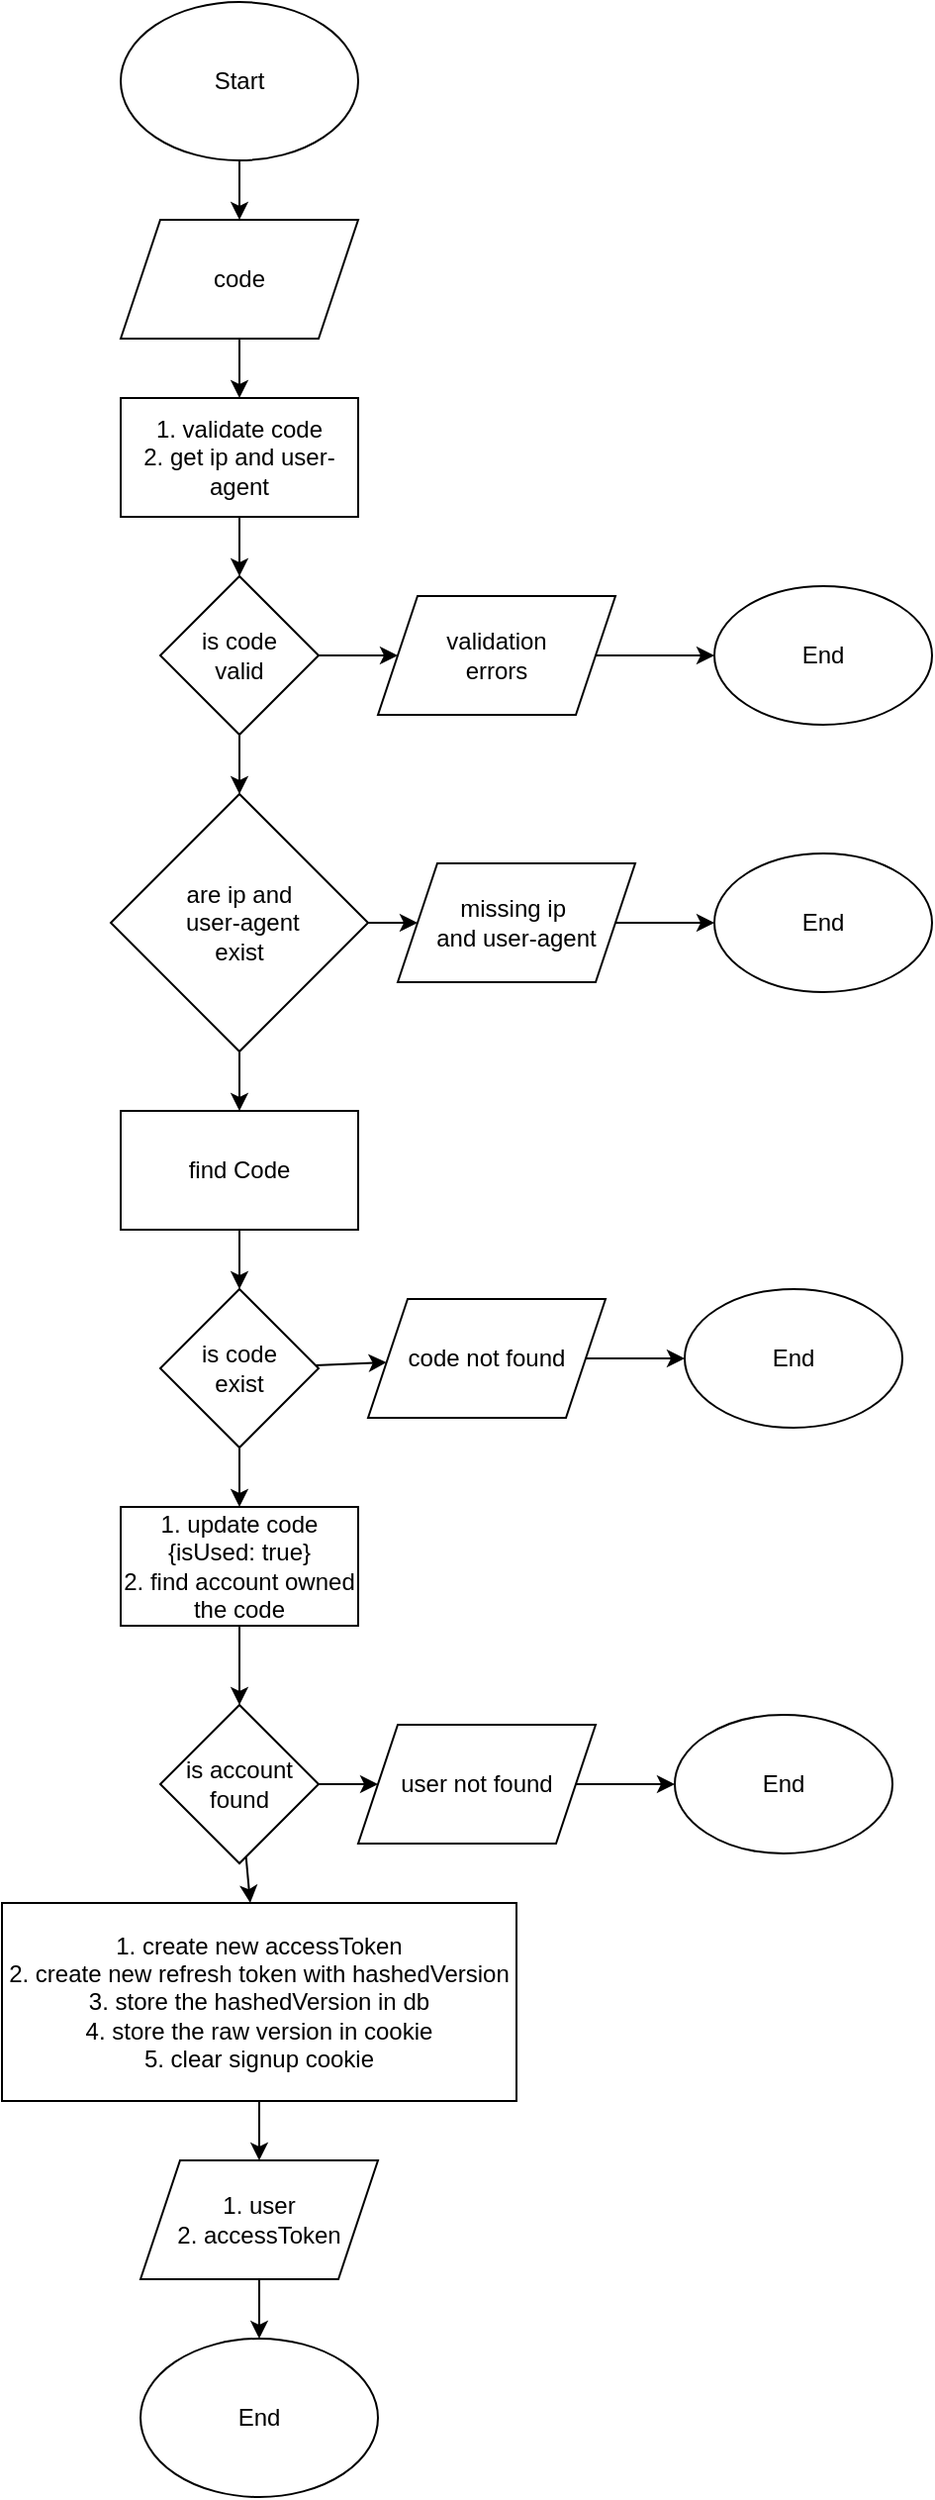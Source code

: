<mxfile>
    <diagram id="HHoTy9btq7j-oFyY_KDz" name="Page-1">
        <mxGraphModel dx="481" dy="801" grid="1" gridSize="10" guides="1" tooltips="1" connect="1" arrows="1" fold="0" page="1" pageScale="1" pageWidth="850" pageHeight="1100" math="0" shadow="0" adaptiveColors="auto">
            <root>
                <mxCell id="0"/>
                <mxCell id="1" parent="0"/>
                <mxCell id="58" value="" style="edgeStyle=none;html=1;" parent="1" source="48" target="49" edge="1">
                    <mxGeometry relative="1" as="geometry"/>
                </mxCell>
                <mxCell id="48" value="Start" style="ellipse;whiteSpace=wrap;html=1;" parent="1" vertex="1">
                    <mxGeometry x="100" width="120" height="80" as="geometry"/>
                </mxCell>
                <mxCell id="60" value="" style="edgeStyle=none;html=1;" parent="1" source="49" target="59" edge="1">
                    <mxGeometry relative="1" as="geometry"/>
                </mxCell>
                <mxCell id="49" value="code" style="shape=parallelogram;perimeter=parallelogramPerimeter;whiteSpace=wrap;html=1;fixedSize=1;" parent="1" vertex="1">
                    <mxGeometry x="100" y="110" width="120" height="60" as="geometry"/>
                </mxCell>
                <mxCell id="54" value="" style="edgeStyle=none;html=1;" parent="1" source="50" target="51" edge="1">
                    <mxGeometry relative="1" as="geometry"/>
                </mxCell>
                <mxCell id="67" value="" style="edgeStyle=none;html=1;" parent="1" source="50" target="63" edge="1">
                    <mxGeometry relative="1" as="geometry"/>
                </mxCell>
                <mxCell id="50" value="is code&lt;div&gt;valid&lt;/div&gt;" style="rhombus;whiteSpace=wrap;html=1;" parent="1" vertex="1">
                    <mxGeometry x="120" y="290" width="80" height="80" as="geometry"/>
                </mxCell>
                <mxCell id="53" value="" style="edgeStyle=none;html=1;" parent="1" source="51" target="52" edge="1">
                    <mxGeometry relative="1" as="geometry"/>
                </mxCell>
                <mxCell id="51" value="validation&lt;div&gt;errors&lt;/div&gt;" style="shape=parallelogram;perimeter=parallelogramPerimeter;whiteSpace=wrap;html=1;fixedSize=1;" parent="1" vertex="1">
                    <mxGeometry x="230" y="300" width="120" height="60" as="geometry"/>
                </mxCell>
                <mxCell id="52" value="End" style="ellipse;whiteSpace=wrap;html=1;" parent="1" vertex="1">
                    <mxGeometry x="400" y="295" width="110" height="70" as="geometry"/>
                </mxCell>
                <mxCell id="61" value="" style="edgeStyle=none;html=1;" parent="1" source="59" target="50" edge="1">
                    <mxGeometry relative="1" as="geometry"/>
                </mxCell>
                <mxCell id="59" value="1. validate code&lt;div&gt;2. get ip and user-agent&lt;/div&gt;" style="rounded=0;whiteSpace=wrap;html=1;" parent="1" vertex="1">
                    <mxGeometry x="100" y="200" width="120" height="60" as="geometry"/>
                </mxCell>
                <mxCell id="62" value="" style="edgeStyle=none;html=1;" parent="1" source="63" target="65" edge="1">
                    <mxGeometry relative="1" as="geometry"/>
                </mxCell>
                <mxCell id="69" value="" style="edgeStyle=none;html=1;" parent="1" source="63" target="68" edge="1">
                    <mxGeometry relative="1" as="geometry"/>
                </mxCell>
                <mxCell id="63" value="are ip and&lt;div&gt;&amp;nbsp;user-agent&lt;div&gt;exist&lt;/div&gt;&lt;/div&gt;" style="rhombus;whiteSpace=wrap;html=1;" parent="1" vertex="1">
                    <mxGeometry x="95" y="400" width="130" height="130" as="geometry"/>
                </mxCell>
                <mxCell id="64" value="" style="edgeStyle=none;html=1;" parent="1" source="65" target="66" edge="1">
                    <mxGeometry relative="1" as="geometry"/>
                </mxCell>
                <mxCell id="65" value="missing ip&amp;nbsp;&lt;div&gt;and user-agent&lt;/div&gt;" style="shape=parallelogram;perimeter=parallelogramPerimeter;whiteSpace=wrap;html=1;fixedSize=1;" parent="1" vertex="1">
                    <mxGeometry x="240" y="435" width="120" height="60" as="geometry"/>
                </mxCell>
                <mxCell id="66" value="End" style="ellipse;whiteSpace=wrap;html=1;" parent="1" vertex="1">
                    <mxGeometry x="400" y="430" width="110" height="70" as="geometry"/>
                </mxCell>
                <mxCell id="76" value="" style="edgeStyle=none;html=1;" parent="1" source="68" target="70" edge="1">
                    <mxGeometry relative="1" as="geometry"/>
                </mxCell>
                <mxCell id="68" value="find Code" style="rounded=0;whiteSpace=wrap;html=1;" parent="1" vertex="1">
                    <mxGeometry x="100" y="560" width="120" height="60" as="geometry"/>
                </mxCell>
                <mxCell id="75" value="" style="edgeStyle=none;html=1;" parent="1" source="70" target="73" edge="1">
                    <mxGeometry relative="1" as="geometry"/>
                </mxCell>
                <mxCell id="84" value="" style="edgeStyle=none;html=1;" parent="1" source="70" target="77" edge="1">
                    <mxGeometry relative="1" as="geometry"/>
                </mxCell>
                <mxCell id="70" value="is code&lt;div&gt;exist&lt;/div&gt;" style="rhombus;whiteSpace=wrap;html=1;" parent="1" vertex="1">
                    <mxGeometry x="120" y="650" width="80" height="80" as="geometry"/>
                </mxCell>
                <mxCell id="72" value="" style="edgeStyle=none;html=1;" parent="1" source="73" target="74" edge="1">
                    <mxGeometry relative="1" as="geometry"/>
                </mxCell>
                <mxCell id="73" value="code not found" style="shape=parallelogram;perimeter=parallelogramPerimeter;whiteSpace=wrap;html=1;fixedSize=1;" parent="1" vertex="1">
                    <mxGeometry x="225" y="655" width="120" height="60" as="geometry"/>
                </mxCell>
                <mxCell id="74" value="End" style="ellipse;whiteSpace=wrap;html=1;" parent="1" vertex="1">
                    <mxGeometry x="385" y="650" width="110" height="70" as="geometry"/>
                </mxCell>
                <mxCell id="83" value="" style="edgeStyle=none;html=1;" parent="1" source="77" target="78" edge="1">
                    <mxGeometry relative="1" as="geometry"/>
                </mxCell>
                <mxCell id="77" value="1. update code&lt;div&gt;{isUsed: true}&lt;/div&gt;&lt;div&gt;2. find account owned the code&lt;/div&gt;" style="rounded=0;whiteSpace=wrap;html=1;" parent="1" vertex="1">
                    <mxGeometry x="100" y="760" width="120" height="60" as="geometry"/>
                </mxCell>
                <mxCell id="82" value="" style="edgeStyle=none;html=1;" parent="1" source="78" target="80" edge="1">
                    <mxGeometry relative="1" as="geometry"/>
                </mxCell>
                <mxCell id="89" value="" style="edgeStyle=none;html=1;" parent="1" source="78" target="86" edge="1">
                    <mxGeometry relative="1" as="geometry"/>
                </mxCell>
                <mxCell id="78" value="is account&lt;div&gt;found&lt;/div&gt;" style="rhombus;whiteSpace=wrap;html=1;" parent="1" vertex="1">
                    <mxGeometry x="120" y="860" width="80" height="80" as="geometry"/>
                </mxCell>
                <mxCell id="79" value="" style="edgeStyle=none;html=1;" parent="1" source="80" target="81" edge="1">
                    <mxGeometry relative="1" as="geometry"/>
                </mxCell>
                <mxCell id="80" value="user not found" style="shape=parallelogram;perimeter=parallelogramPerimeter;whiteSpace=wrap;html=1;fixedSize=1;" parent="1" vertex="1">
                    <mxGeometry x="220" y="870" width="120" height="60" as="geometry"/>
                </mxCell>
                <mxCell id="81" value="End" style="ellipse;whiteSpace=wrap;html=1;" parent="1" vertex="1">
                    <mxGeometry x="380" y="865" width="110" height="70" as="geometry"/>
                </mxCell>
                <mxCell id="90" value="" style="edgeStyle=none;html=1;" parent="1" source="86" target="87" edge="1">
                    <mxGeometry relative="1" as="geometry"/>
                </mxCell>
                <mxCell id="86" value="1. create new accessToken&lt;div&gt;2. create new refresh token with hashedVersion&lt;/div&gt;&lt;div&gt;3. store the hashedVersion in db&lt;/div&gt;&lt;div&gt;4. store the raw version in cookie&lt;/div&gt;&lt;div&gt;5. clear signup cookie&lt;/div&gt;" style="rounded=0;whiteSpace=wrap;html=1;" parent="1" vertex="1">
                    <mxGeometry x="40" y="960" width="260" height="100" as="geometry"/>
                </mxCell>
                <mxCell id="91" value="" style="edgeStyle=none;html=1;" parent="1" source="87" target="88" edge="1">
                    <mxGeometry relative="1" as="geometry"/>
                </mxCell>
                <mxCell id="87" value="1. user&lt;div&gt;2. accessToken&lt;/div&gt;" style="shape=parallelogram;perimeter=parallelogramPerimeter;whiteSpace=wrap;html=1;fixedSize=1;" parent="1" vertex="1">
                    <mxGeometry x="110" y="1090" width="120" height="60" as="geometry"/>
                </mxCell>
                <mxCell id="88" value="End" style="ellipse;whiteSpace=wrap;html=1;" parent="1" vertex="1">
                    <mxGeometry x="110" y="1180" width="120" height="80" as="geometry"/>
                </mxCell>
            </root>
        </mxGraphModel>
    </diagram>
</mxfile>